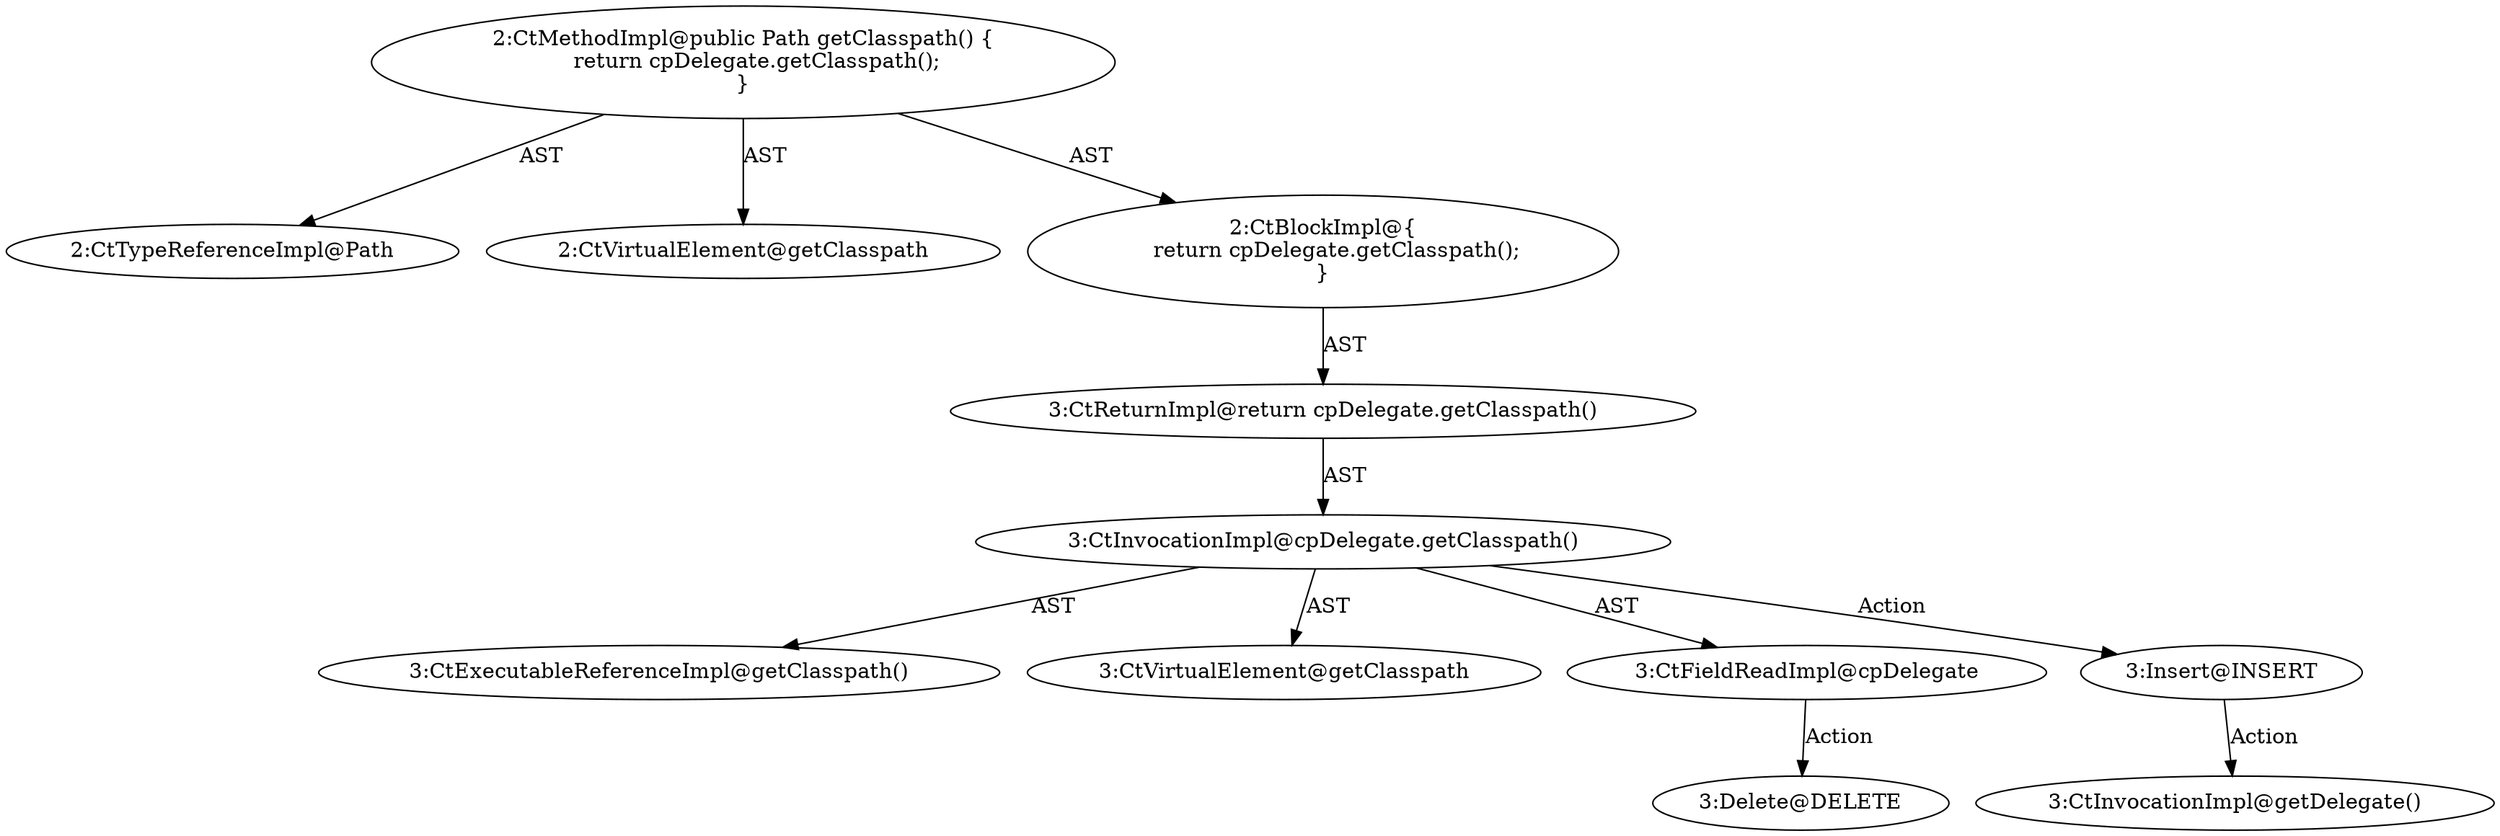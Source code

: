 digraph "getClasspath#?" {
0 [label="2:CtTypeReferenceImpl@Path" shape=ellipse]
1 [label="2:CtVirtualElement@getClasspath" shape=ellipse]
2 [label="3:CtExecutableReferenceImpl@getClasspath()" shape=ellipse]
3 [label="3:CtVirtualElement@getClasspath" shape=ellipse]
4 [label="3:CtFieldReadImpl@cpDelegate" shape=ellipse]
5 [label="3:CtInvocationImpl@cpDelegate.getClasspath()" shape=ellipse]
6 [label="3:CtReturnImpl@return cpDelegate.getClasspath()" shape=ellipse]
7 [label="2:CtBlockImpl@\{
    return cpDelegate.getClasspath();
\}" shape=ellipse]
8 [label="2:CtMethodImpl@public Path getClasspath() \{
    return cpDelegate.getClasspath();
\}" shape=ellipse]
9 [label="3:Delete@DELETE" shape=ellipse]
10 [label="3:Insert@INSERT" shape=ellipse]
11 [label="3:CtInvocationImpl@getDelegate()" shape=ellipse]
4 -> 9 [label="Action"];
5 -> 3 [label="AST"];
5 -> 4 [label="AST"];
5 -> 2 [label="AST"];
5 -> 10 [label="Action"];
6 -> 5 [label="AST"];
7 -> 6 [label="AST"];
8 -> 1 [label="AST"];
8 -> 0 [label="AST"];
8 -> 7 [label="AST"];
10 -> 11 [label="Action"];
}